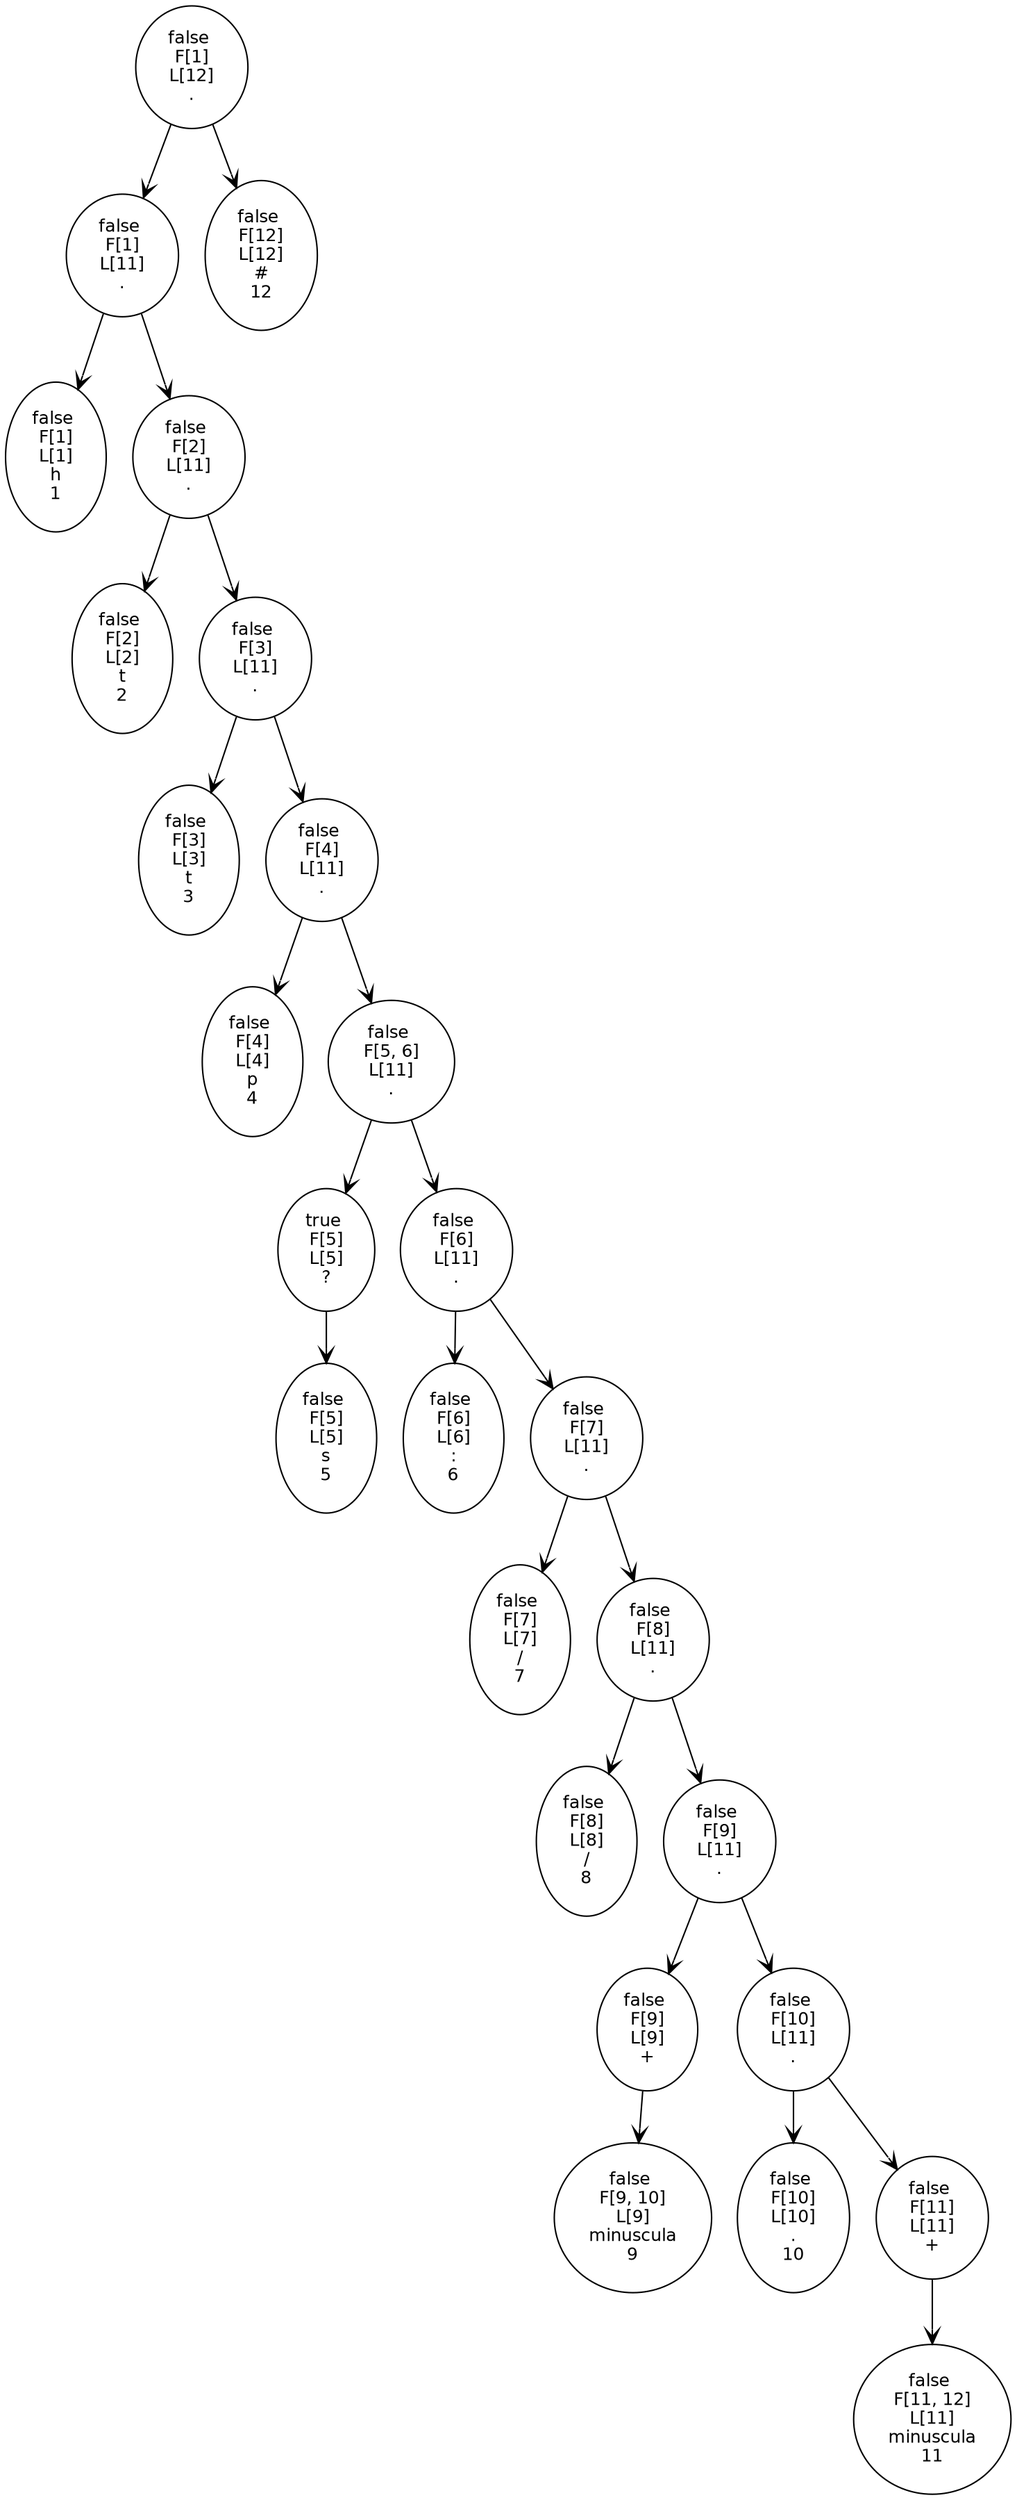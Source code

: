 digraph syntax_tree {
node [fontname=Helvetica, fontsize=12];
edge [arrowhead=vee, arrowtail=none];
node0 [label="false \n F[1] \n L[12] \n . "];
node0 -> node1;
node1 [label="false \n F[1] \n L[11] \n . "];
node1 -> node2;
node2 [label="false \n F[1] \n L[1] \nh\n 1 "];
node1 -> node4;
node4 [label="false \n F[2] \n L[11] \n . "];
node4 -> node5;
node5 [label="false \n F[2] \n L[2] \nt\n 2 "];
node4 -> node7;
node7 [label="false \n F[3] \n L[11] \n . "];
node7 -> node8;
node8 [label="false \n F[3] \n L[3] \nt\n 3 "];
node7 -> node10;
node10 [label="false \n F[4] \n L[11] \n . "];
node10 -> node11;
node11 [label="false \n F[4] \n L[4] \np\n 4 "];
node10 -> node13;
node13 [label="false \n F[5, 6] \n L[11] \n . "];
node13 -> node14;
node14 [label="true \n F[5] \n L[5] \n ? "];
node14 -> node15;
node15 [label="false \n F[5] \n L[5] \ns\n 5 "];
node13 -> node18;
node18 [label="false \n F[6] \n L[11] \n . "];
node18 -> node19;
node19 [label="false \n F[6] \n L[6] \n:\n 6 "];
node18 -> node21;
node21 [label="false \n F[7] \n L[11] \n . "];
node21 -> node22;
node22 [label="false \n F[7] \n L[7] \n/\n 7 "];
node21 -> node24;
node24 [label="false \n F[8] \n L[11] \n . "];
node24 -> node25;
node25 [label="false \n F[8] \n L[8] \n/\n 8 "];
node24 -> node27;
node27 [label="false \n F[9] \n L[11] \n . "];
node27 -> node28;
node28 [label="false \n F[9] \n L[9] \n + "];
node28 -> node29;
node29 [label="false \n F[9, 10] \n L[9] \nminuscula\n 9 "];
node27 -> node32;
node32 [label="false \n F[10] \n L[11] \n . "];
node32 -> node33;
node33 [label="false \n F[10] \n L[10] \n.\n 10 "];
node32 -> node35;
node35 [label="false \n F[11] \n L[11] \n + "];
node35 -> node36;
node36 [label="false \n F[11, 12] \n L[11] \nminuscula\n 11 "];
node0 -> node49;
node49 [label="false \n F[12] \n L[12] \n#\n 12 "];
}
